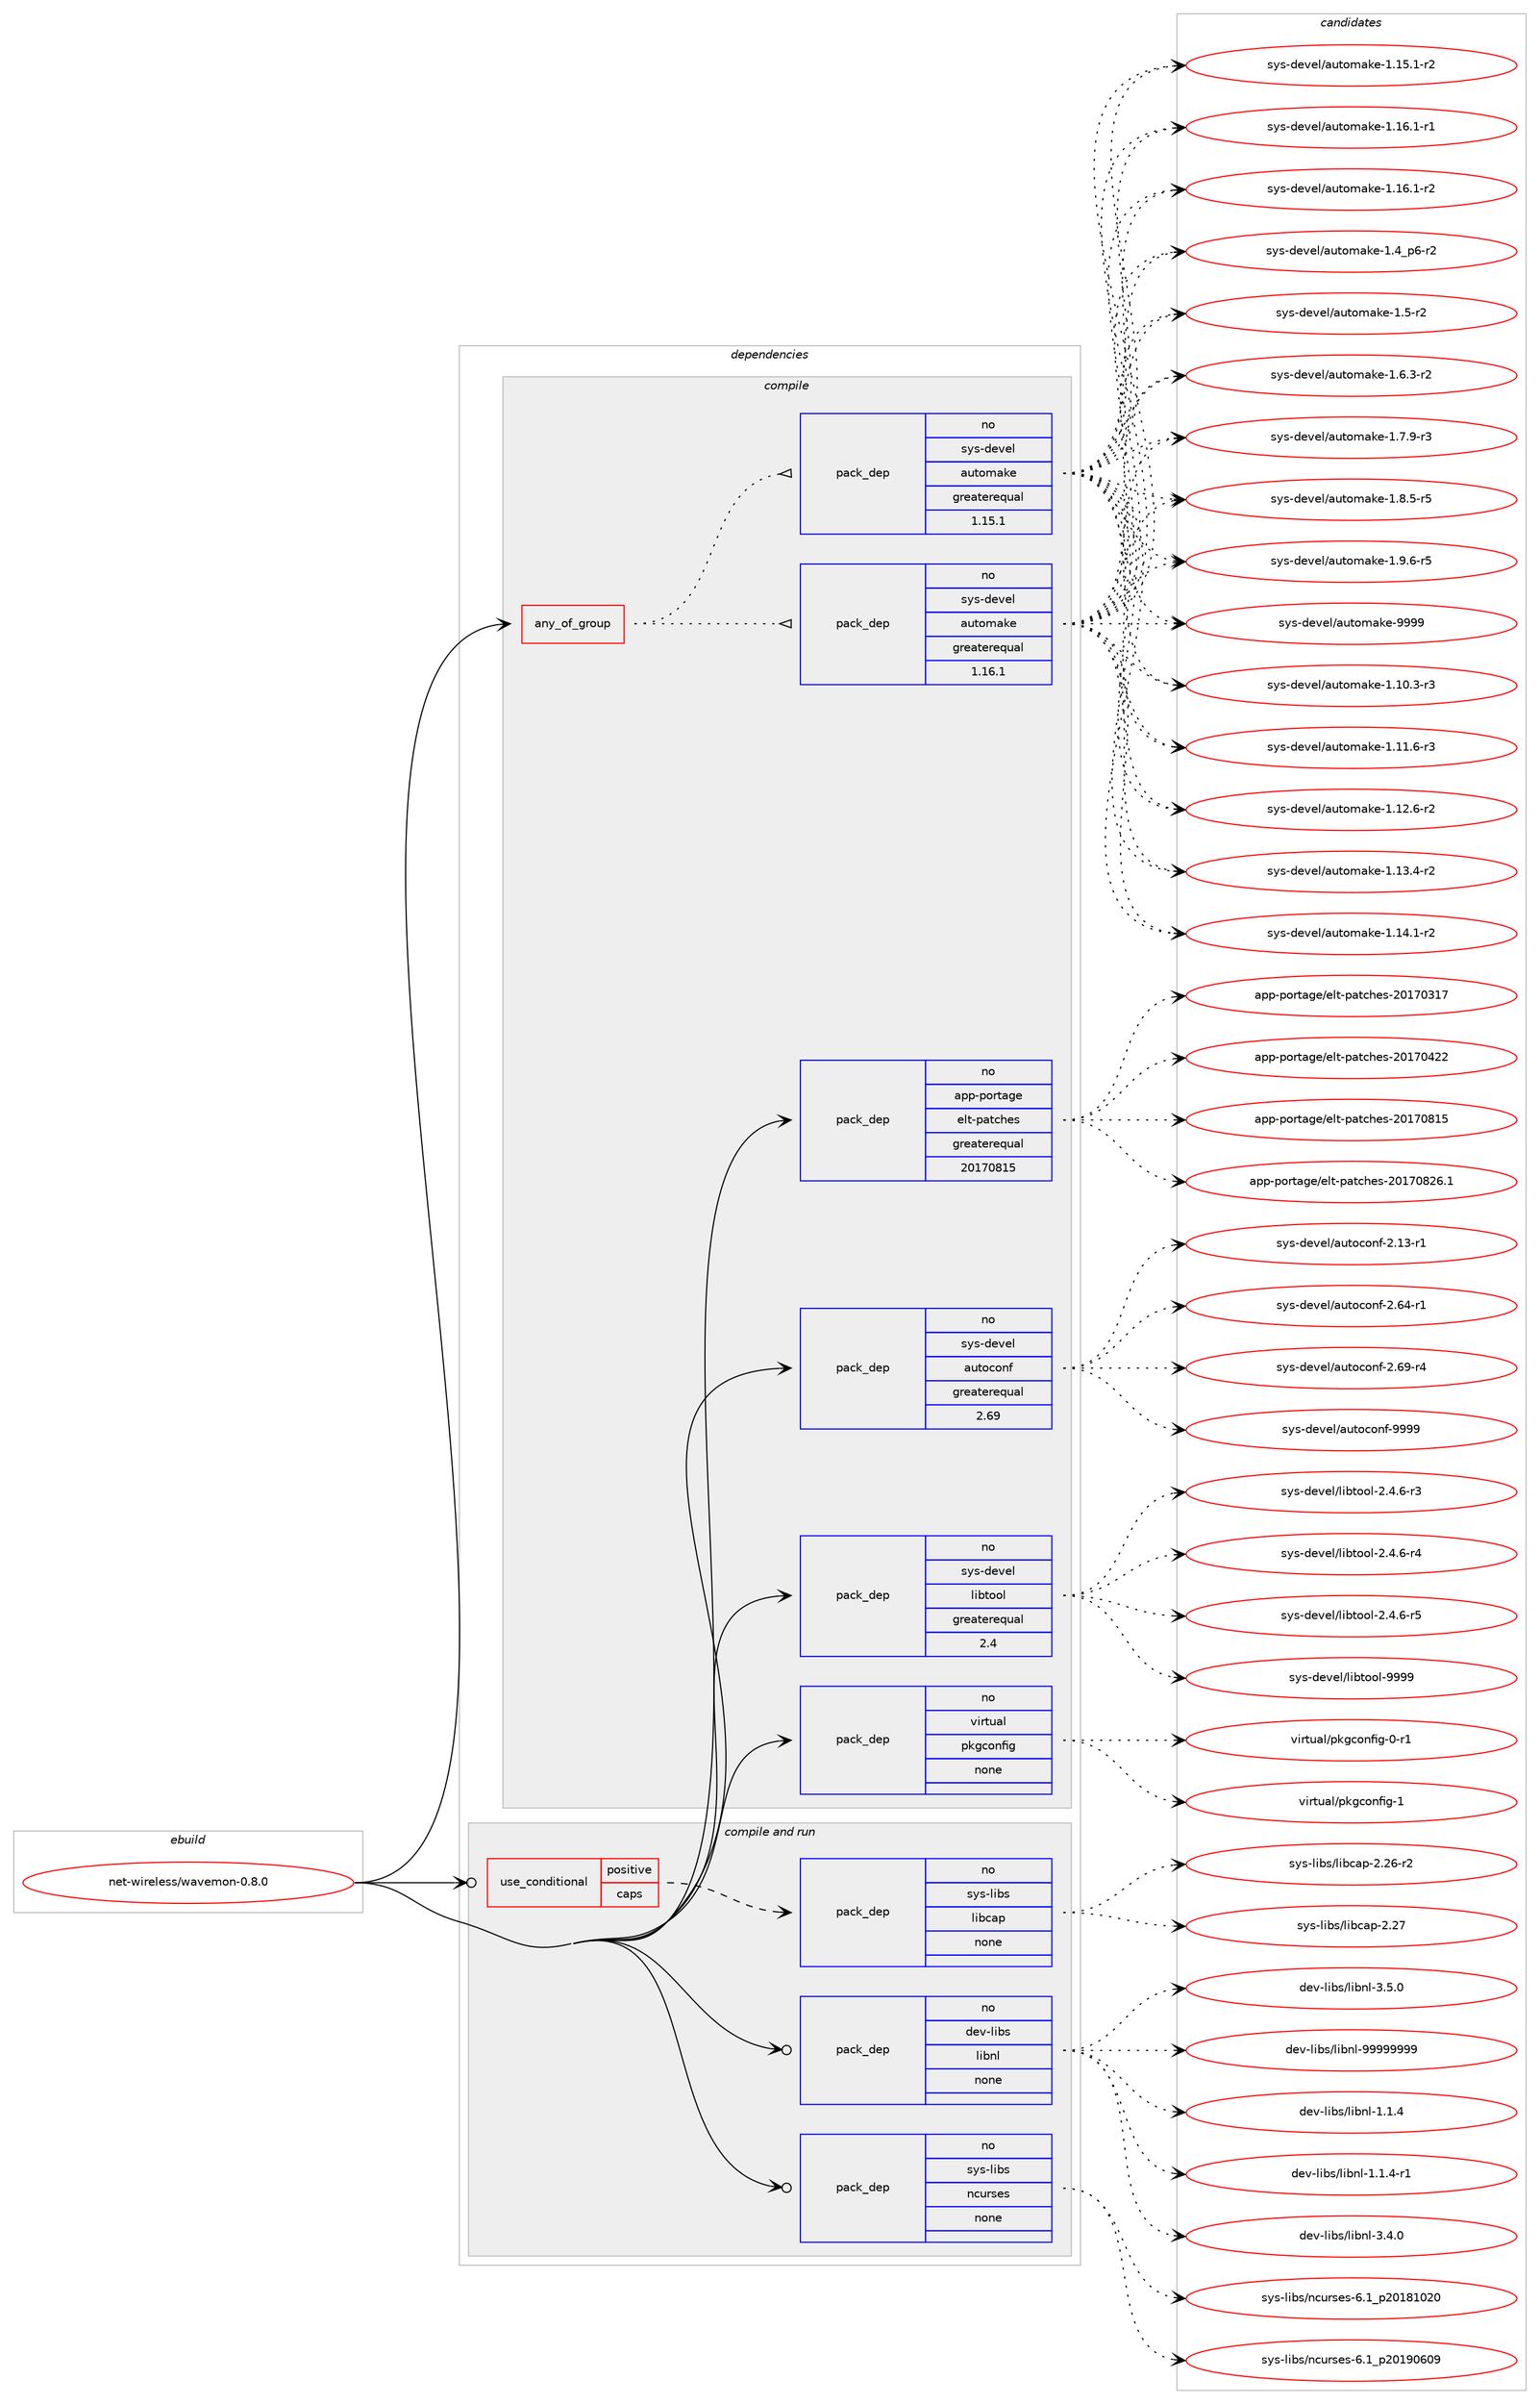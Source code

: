 digraph prolog {

# *************
# Graph options
# *************

newrank=true;
concentrate=true;
compound=true;
graph [rankdir=LR,fontname=Helvetica,fontsize=10,ranksep=1.5];#, ranksep=2.5, nodesep=0.2];
edge  [arrowhead=vee];
node  [fontname=Helvetica,fontsize=10];

# **********
# The ebuild
# **********

subgraph cluster_leftcol {
color=gray;
rank=same;
label=<<i>ebuild</i>>;
id [label="net-wireless/wavemon-0.8.0", color=red, width=4, href="../net-wireless/wavemon-0.8.0.svg"];
}

# ****************
# The dependencies
# ****************

subgraph cluster_midcol {
color=gray;
label=<<i>dependencies</i>>;
subgraph cluster_compile {
fillcolor="#eeeeee";
style=filled;
label=<<i>compile</i>>;
subgraph any14425 {
dependency845540 [label=<<TABLE BORDER="0" CELLBORDER="1" CELLSPACING="0" CELLPADDING="4"><TR><TD CELLPADDING="10">any_of_group</TD></TR></TABLE>>, shape=none, color=red];subgraph pack624402 {
dependency845541 [label=<<TABLE BORDER="0" CELLBORDER="1" CELLSPACING="0" CELLPADDING="4" WIDTH="220"><TR><TD ROWSPAN="6" CELLPADDING="30">pack_dep</TD></TR><TR><TD WIDTH="110">no</TD></TR><TR><TD>sys-devel</TD></TR><TR><TD>automake</TD></TR><TR><TD>greaterequal</TD></TR><TR><TD>1.16.1</TD></TR></TABLE>>, shape=none, color=blue];
}
dependency845540:e -> dependency845541:w [weight=20,style="dotted",arrowhead="oinv"];
subgraph pack624403 {
dependency845542 [label=<<TABLE BORDER="0" CELLBORDER="1" CELLSPACING="0" CELLPADDING="4" WIDTH="220"><TR><TD ROWSPAN="6" CELLPADDING="30">pack_dep</TD></TR><TR><TD WIDTH="110">no</TD></TR><TR><TD>sys-devel</TD></TR><TR><TD>automake</TD></TR><TR><TD>greaterequal</TD></TR><TR><TD>1.15.1</TD></TR></TABLE>>, shape=none, color=blue];
}
dependency845540:e -> dependency845542:w [weight=20,style="dotted",arrowhead="oinv"];
}
id:e -> dependency845540:w [weight=20,style="solid",arrowhead="vee"];
subgraph pack624404 {
dependency845543 [label=<<TABLE BORDER="0" CELLBORDER="1" CELLSPACING="0" CELLPADDING="4" WIDTH="220"><TR><TD ROWSPAN="6" CELLPADDING="30">pack_dep</TD></TR><TR><TD WIDTH="110">no</TD></TR><TR><TD>app-portage</TD></TR><TR><TD>elt-patches</TD></TR><TR><TD>greaterequal</TD></TR><TR><TD>20170815</TD></TR></TABLE>>, shape=none, color=blue];
}
id:e -> dependency845543:w [weight=20,style="solid",arrowhead="vee"];
subgraph pack624405 {
dependency845544 [label=<<TABLE BORDER="0" CELLBORDER="1" CELLSPACING="0" CELLPADDING="4" WIDTH="220"><TR><TD ROWSPAN="6" CELLPADDING="30">pack_dep</TD></TR><TR><TD WIDTH="110">no</TD></TR><TR><TD>sys-devel</TD></TR><TR><TD>autoconf</TD></TR><TR><TD>greaterequal</TD></TR><TR><TD>2.69</TD></TR></TABLE>>, shape=none, color=blue];
}
id:e -> dependency845544:w [weight=20,style="solid",arrowhead="vee"];
subgraph pack624406 {
dependency845545 [label=<<TABLE BORDER="0" CELLBORDER="1" CELLSPACING="0" CELLPADDING="4" WIDTH="220"><TR><TD ROWSPAN="6" CELLPADDING="30">pack_dep</TD></TR><TR><TD WIDTH="110">no</TD></TR><TR><TD>sys-devel</TD></TR><TR><TD>libtool</TD></TR><TR><TD>greaterequal</TD></TR><TR><TD>2.4</TD></TR></TABLE>>, shape=none, color=blue];
}
id:e -> dependency845545:w [weight=20,style="solid",arrowhead="vee"];
subgraph pack624407 {
dependency845546 [label=<<TABLE BORDER="0" CELLBORDER="1" CELLSPACING="0" CELLPADDING="4" WIDTH="220"><TR><TD ROWSPAN="6" CELLPADDING="30">pack_dep</TD></TR><TR><TD WIDTH="110">no</TD></TR><TR><TD>virtual</TD></TR><TR><TD>pkgconfig</TD></TR><TR><TD>none</TD></TR><TR><TD></TD></TR></TABLE>>, shape=none, color=blue];
}
id:e -> dependency845546:w [weight=20,style="solid",arrowhead="vee"];
}
subgraph cluster_compileandrun {
fillcolor="#eeeeee";
style=filled;
label=<<i>compile and run</i>>;
subgraph cond206210 {
dependency845547 [label=<<TABLE BORDER="0" CELLBORDER="1" CELLSPACING="0" CELLPADDING="4"><TR><TD ROWSPAN="3" CELLPADDING="10">use_conditional</TD></TR><TR><TD>positive</TD></TR><TR><TD>caps</TD></TR></TABLE>>, shape=none, color=red];
subgraph pack624408 {
dependency845548 [label=<<TABLE BORDER="0" CELLBORDER="1" CELLSPACING="0" CELLPADDING="4" WIDTH="220"><TR><TD ROWSPAN="6" CELLPADDING="30">pack_dep</TD></TR><TR><TD WIDTH="110">no</TD></TR><TR><TD>sys-libs</TD></TR><TR><TD>libcap</TD></TR><TR><TD>none</TD></TR><TR><TD></TD></TR></TABLE>>, shape=none, color=blue];
}
dependency845547:e -> dependency845548:w [weight=20,style="dashed",arrowhead="vee"];
}
id:e -> dependency845547:w [weight=20,style="solid",arrowhead="odotvee"];
subgraph pack624409 {
dependency845549 [label=<<TABLE BORDER="0" CELLBORDER="1" CELLSPACING="0" CELLPADDING="4" WIDTH="220"><TR><TD ROWSPAN="6" CELLPADDING="30">pack_dep</TD></TR><TR><TD WIDTH="110">no</TD></TR><TR><TD>dev-libs</TD></TR><TR><TD>libnl</TD></TR><TR><TD>none</TD></TR><TR><TD></TD></TR></TABLE>>, shape=none, color=blue];
}
id:e -> dependency845549:w [weight=20,style="solid",arrowhead="odotvee"];
subgraph pack624410 {
dependency845550 [label=<<TABLE BORDER="0" CELLBORDER="1" CELLSPACING="0" CELLPADDING="4" WIDTH="220"><TR><TD ROWSPAN="6" CELLPADDING="30">pack_dep</TD></TR><TR><TD WIDTH="110">no</TD></TR><TR><TD>sys-libs</TD></TR><TR><TD>ncurses</TD></TR><TR><TD>none</TD></TR><TR><TD></TD></TR></TABLE>>, shape=none, color=blue];
}
id:e -> dependency845550:w [weight=20,style="solid",arrowhead="odotvee"];
}
subgraph cluster_run {
fillcolor="#eeeeee";
style=filled;
label=<<i>run</i>>;
}
}

# **************
# The candidates
# **************

subgraph cluster_choices {
rank=same;
color=gray;
label=<<i>candidates</i>>;

subgraph choice624402 {
color=black;
nodesep=1;
choice11512111545100101118101108479711711611110997107101454946494846514511451 [label="sys-devel/automake-1.10.3-r3", color=red, width=4,href="../sys-devel/automake-1.10.3-r3.svg"];
choice11512111545100101118101108479711711611110997107101454946494946544511451 [label="sys-devel/automake-1.11.6-r3", color=red, width=4,href="../sys-devel/automake-1.11.6-r3.svg"];
choice11512111545100101118101108479711711611110997107101454946495046544511450 [label="sys-devel/automake-1.12.6-r2", color=red, width=4,href="../sys-devel/automake-1.12.6-r2.svg"];
choice11512111545100101118101108479711711611110997107101454946495146524511450 [label="sys-devel/automake-1.13.4-r2", color=red, width=4,href="../sys-devel/automake-1.13.4-r2.svg"];
choice11512111545100101118101108479711711611110997107101454946495246494511450 [label="sys-devel/automake-1.14.1-r2", color=red, width=4,href="../sys-devel/automake-1.14.1-r2.svg"];
choice11512111545100101118101108479711711611110997107101454946495346494511450 [label="sys-devel/automake-1.15.1-r2", color=red, width=4,href="../sys-devel/automake-1.15.1-r2.svg"];
choice11512111545100101118101108479711711611110997107101454946495446494511449 [label="sys-devel/automake-1.16.1-r1", color=red, width=4,href="../sys-devel/automake-1.16.1-r1.svg"];
choice11512111545100101118101108479711711611110997107101454946495446494511450 [label="sys-devel/automake-1.16.1-r2", color=red, width=4,href="../sys-devel/automake-1.16.1-r2.svg"];
choice115121115451001011181011084797117116111109971071014549465295112544511450 [label="sys-devel/automake-1.4_p6-r2", color=red, width=4,href="../sys-devel/automake-1.4_p6-r2.svg"];
choice11512111545100101118101108479711711611110997107101454946534511450 [label="sys-devel/automake-1.5-r2", color=red, width=4,href="../sys-devel/automake-1.5-r2.svg"];
choice115121115451001011181011084797117116111109971071014549465446514511450 [label="sys-devel/automake-1.6.3-r2", color=red, width=4,href="../sys-devel/automake-1.6.3-r2.svg"];
choice115121115451001011181011084797117116111109971071014549465546574511451 [label="sys-devel/automake-1.7.9-r3", color=red, width=4,href="../sys-devel/automake-1.7.9-r3.svg"];
choice115121115451001011181011084797117116111109971071014549465646534511453 [label="sys-devel/automake-1.8.5-r5", color=red, width=4,href="../sys-devel/automake-1.8.5-r5.svg"];
choice115121115451001011181011084797117116111109971071014549465746544511453 [label="sys-devel/automake-1.9.6-r5", color=red, width=4,href="../sys-devel/automake-1.9.6-r5.svg"];
choice115121115451001011181011084797117116111109971071014557575757 [label="sys-devel/automake-9999", color=red, width=4,href="../sys-devel/automake-9999.svg"];
dependency845541:e -> choice11512111545100101118101108479711711611110997107101454946494846514511451:w [style=dotted,weight="100"];
dependency845541:e -> choice11512111545100101118101108479711711611110997107101454946494946544511451:w [style=dotted,weight="100"];
dependency845541:e -> choice11512111545100101118101108479711711611110997107101454946495046544511450:w [style=dotted,weight="100"];
dependency845541:e -> choice11512111545100101118101108479711711611110997107101454946495146524511450:w [style=dotted,weight="100"];
dependency845541:e -> choice11512111545100101118101108479711711611110997107101454946495246494511450:w [style=dotted,weight="100"];
dependency845541:e -> choice11512111545100101118101108479711711611110997107101454946495346494511450:w [style=dotted,weight="100"];
dependency845541:e -> choice11512111545100101118101108479711711611110997107101454946495446494511449:w [style=dotted,weight="100"];
dependency845541:e -> choice11512111545100101118101108479711711611110997107101454946495446494511450:w [style=dotted,weight="100"];
dependency845541:e -> choice115121115451001011181011084797117116111109971071014549465295112544511450:w [style=dotted,weight="100"];
dependency845541:e -> choice11512111545100101118101108479711711611110997107101454946534511450:w [style=dotted,weight="100"];
dependency845541:e -> choice115121115451001011181011084797117116111109971071014549465446514511450:w [style=dotted,weight="100"];
dependency845541:e -> choice115121115451001011181011084797117116111109971071014549465546574511451:w [style=dotted,weight="100"];
dependency845541:e -> choice115121115451001011181011084797117116111109971071014549465646534511453:w [style=dotted,weight="100"];
dependency845541:e -> choice115121115451001011181011084797117116111109971071014549465746544511453:w [style=dotted,weight="100"];
dependency845541:e -> choice115121115451001011181011084797117116111109971071014557575757:w [style=dotted,weight="100"];
}
subgraph choice624403 {
color=black;
nodesep=1;
choice11512111545100101118101108479711711611110997107101454946494846514511451 [label="sys-devel/automake-1.10.3-r3", color=red, width=4,href="../sys-devel/automake-1.10.3-r3.svg"];
choice11512111545100101118101108479711711611110997107101454946494946544511451 [label="sys-devel/automake-1.11.6-r3", color=red, width=4,href="../sys-devel/automake-1.11.6-r3.svg"];
choice11512111545100101118101108479711711611110997107101454946495046544511450 [label="sys-devel/automake-1.12.6-r2", color=red, width=4,href="../sys-devel/automake-1.12.6-r2.svg"];
choice11512111545100101118101108479711711611110997107101454946495146524511450 [label="sys-devel/automake-1.13.4-r2", color=red, width=4,href="../sys-devel/automake-1.13.4-r2.svg"];
choice11512111545100101118101108479711711611110997107101454946495246494511450 [label="sys-devel/automake-1.14.1-r2", color=red, width=4,href="../sys-devel/automake-1.14.1-r2.svg"];
choice11512111545100101118101108479711711611110997107101454946495346494511450 [label="sys-devel/automake-1.15.1-r2", color=red, width=4,href="../sys-devel/automake-1.15.1-r2.svg"];
choice11512111545100101118101108479711711611110997107101454946495446494511449 [label="sys-devel/automake-1.16.1-r1", color=red, width=4,href="../sys-devel/automake-1.16.1-r1.svg"];
choice11512111545100101118101108479711711611110997107101454946495446494511450 [label="sys-devel/automake-1.16.1-r2", color=red, width=4,href="../sys-devel/automake-1.16.1-r2.svg"];
choice115121115451001011181011084797117116111109971071014549465295112544511450 [label="sys-devel/automake-1.4_p6-r2", color=red, width=4,href="../sys-devel/automake-1.4_p6-r2.svg"];
choice11512111545100101118101108479711711611110997107101454946534511450 [label="sys-devel/automake-1.5-r2", color=red, width=4,href="../sys-devel/automake-1.5-r2.svg"];
choice115121115451001011181011084797117116111109971071014549465446514511450 [label="sys-devel/automake-1.6.3-r2", color=red, width=4,href="../sys-devel/automake-1.6.3-r2.svg"];
choice115121115451001011181011084797117116111109971071014549465546574511451 [label="sys-devel/automake-1.7.9-r3", color=red, width=4,href="../sys-devel/automake-1.7.9-r3.svg"];
choice115121115451001011181011084797117116111109971071014549465646534511453 [label="sys-devel/automake-1.8.5-r5", color=red, width=4,href="../sys-devel/automake-1.8.5-r5.svg"];
choice115121115451001011181011084797117116111109971071014549465746544511453 [label="sys-devel/automake-1.9.6-r5", color=red, width=4,href="../sys-devel/automake-1.9.6-r5.svg"];
choice115121115451001011181011084797117116111109971071014557575757 [label="sys-devel/automake-9999", color=red, width=4,href="../sys-devel/automake-9999.svg"];
dependency845542:e -> choice11512111545100101118101108479711711611110997107101454946494846514511451:w [style=dotted,weight="100"];
dependency845542:e -> choice11512111545100101118101108479711711611110997107101454946494946544511451:w [style=dotted,weight="100"];
dependency845542:e -> choice11512111545100101118101108479711711611110997107101454946495046544511450:w [style=dotted,weight="100"];
dependency845542:e -> choice11512111545100101118101108479711711611110997107101454946495146524511450:w [style=dotted,weight="100"];
dependency845542:e -> choice11512111545100101118101108479711711611110997107101454946495246494511450:w [style=dotted,weight="100"];
dependency845542:e -> choice11512111545100101118101108479711711611110997107101454946495346494511450:w [style=dotted,weight="100"];
dependency845542:e -> choice11512111545100101118101108479711711611110997107101454946495446494511449:w [style=dotted,weight="100"];
dependency845542:e -> choice11512111545100101118101108479711711611110997107101454946495446494511450:w [style=dotted,weight="100"];
dependency845542:e -> choice115121115451001011181011084797117116111109971071014549465295112544511450:w [style=dotted,weight="100"];
dependency845542:e -> choice11512111545100101118101108479711711611110997107101454946534511450:w [style=dotted,weight="100"];
dependency845542:e -> choice115121115451001011181011084797117116111109971071014549465446514511450:w [style=dotted,weight="100"];
dependency845542:e -> choice115121115451001011181011084797117116111109971071014549465546574511451:w [style=dotted,weight="100"];
dependency845542:e -> choice115121115451001011181011084797117116111109971071014549465646534511453:w [style=dotted,weight="100"];
dependency845542:e -> choice115121115451001011181011084797117116111109971071014549465746544511453:w [style=dotted,weight="100"];
dependency845542:e -> choice115121115451001011181011084797117116111109971071014557575757:w [style=dotted,weight="100"];
}
subgraph choice624404 {
color=black;
nodesep=1;
choice97112112451121111141169710310147101108116451129711699104101115455048495548514955 [label="app-portage/elt-patches-20170317", color=red, width=4,href="../app-portage/elt-patches-20170317.svg"];
choice97112112451121111141169710310147101108116451129711699104101115455048495548525050 [label="app-portage/elt-patches-20170422", color=red, width=4,href="../app-portage/elt-patches-20170422.svg"];
choice97112112451121111141169710310147101108116451129711699104101115455048495548564953 [label="app-portage/elt-patches-20170815", color=red, width=4,href="../app-portage/elt-patches-20170815.svg"];
choice971121124511211111411697103101471011081164511297116991041011154550484955485650544649 [label="app-portage/elt-patches-20170826.1", color=red, width=4,href="../app-portage/elt-patches-20170826.1.svg"];
dependency845543:e -> choice97112112451121111141169710310147101108116451129711699104101115455048495548514955:w [style=dotted,weight="100"];
dependency845543:e -> choice97112112451121111141169710310147101108116451129711699104101115455048495548525050:w [style=dotted,weight="100"];
dependency845543:e -> choice97112112451121111141169710310147101108116451129711699104101115455048495548564953:w [style=dotted,weight="100"];
dependency845543:e -> choice971121124511211111411697103101471011081164511297116991041011154550484955485650544649:w [style=dotted,weight="100"];
}
subgraph choice624405 {
color=black;
nodesep=1;
choice1151211154510010111810110847971171161119911111010245504649514511449 [label="sys-devel/autoconf-2.13-r1", color=red, width=4,href="../sys-devel/autoconf-2.13-r1.svg"];
choice1151211154510010111810110847971171161119911111010245504654524511449 [label="sys-devel/autoconf-2.64-r1", color=red, width=4,href="../sys-devel/autoconf-2.64-r1.svg"];
choice1151211154510010111810110847971171161119911111010245504654574511452 [label="sys-devel/autoconf-2.69-r4", color=red, width=4,href="../sys-devel/autoconf-2.69-r4.svg"];
choice115121115451001011181011084797117116111991111101024557575757 [label="sys-devel/autoconf-9999", color=red, width=4,href="../sys-devel/autoconf-9999.svg"];
dependency845544:e -> choice1151211154510010111810110847971171161119911111010245504649514511449:w [style=dotted,weight="100"];
dependency845544:e -> choice1151211154510010111810110847971171161119911111010245504654524511449:w [style=dotted,weight="100"];
dependency845544:e -> choice1151211154510010111810110847971171161119911111010245504654574511452:w [style=dotted,weight="100"];
dependency845544:e -> choice115121115451001011181011084797117116111991111101024557575757:w [style=dotted,weight="100"];
}
subgraph choice624406 {
color=black;
nodesep=1;
choice1151211154510010111810110847108105981161111111084550465246544511451 [label="sys-devel/libtool-2.4.6-r3", color=red, width=4,href="../sys-devel/libtool-2.4.6-r3.svg"];
choice1151211154510010111810110847108105981161111111084550465246544511452 [label="sys-devel/libtool-2.4.6-r4", color=red, width=4,href="../sys-devel/libtool-2.4.6-r4.svg"];
choice1151211154510010111810110847108105981161111111084550465246544511453 [label="sys-devel/libtool-2.4.6-r5", color=red, width=4,href="../sys-devel/libtool-2.4.6-r5.svg"];
choice1151211154510010111810110847108105981161111111084557575757 [label="sys-devel/libtool-9999", color=red, width=4,href="../sys-devel/libtool-9999.svg"];
dependency845545:e -> choice1151211154510010111810110847108105981161111111084550465246544511451:w [style=dotted,weight="100"];
dependency845545:e -> choice1151211154510010111810110847108105981161111111084550465246544511452:w [style=dotted,weight="100"];
dependency845545:e -> choice1151211154510010111810110847108105981161111111084550465246544511453:w [style=dotted,weight="100"];
dependency845545:e -> choice1151211154510010111810110847108105981161111111084557575757:w [style=dotted,weight="100"];
}
subgraph choice624407 {
color=black;
nodesep=1;
choice11810511411611797108471121071039911111010210510345484511449 [label="virtual/pkgconfig-0-r1", color=red, width=4,href="../virtual/pkgconfig-0-r1.svg"];
choice1181051141161179710847112107103991111101021051034549 [label="virtual/pkgconfig-1", color=red, width=4,href="../virtual/pkgconfig-1.svg"];
dependency845546:e -> choice11810511411611797108471121071039911111010210510345484511449:w [style=dotted,weight="100"];
dependency845546:e -> choice1181051141161179710847112107103991111101021051034549:w [style=dotted,weight="100"];
}
subgraph choice624408 {
color=black;
nodesep=1;
choice11512111545108105981154710810598999711245504650544511450 [label="sys-libs/libcap-2.26-r2", color=red, width=4,href="../sys-libs/libcap-2.26-r2.svg"];
choice1151211154510810598115471081059899971124550465055 [label="sys-libs/libcap-2.27", color=red, width=4,href="../sys-libs/libcap-2.27.svg"];
dependency845548:e -> choice11512111545108105981154710810598999711245504650544511450:w [style=dotted,weight="100"];
dependency845548:e -> choice1151211154510810598115471081059899971124550465055:w [style=dotted,weight="100"];
}
subgraph choice624409 {
color=black;
nodesep=1;
choice10010111845108105981154710810598110108454946494652 [label="dev-libs/libnl-1.1.4", color=red, width=4,href="../dev-libs/libnl-1.1.4.svg"];
choice100101118451081059811547108105981101084549464946524511449 [label="dev-libs/libnl-1.1.4-r1", color=red, width=4,href="../dev-libs/libnl-1.1.4-r1.svg"];
choice10010111845108105981154710810598110108455146524648 [label="dev-libs/libnl-3.4.0", color=red, width=4,href="../dev-libs/libnl-3.4.0.svg"];
choice10010111845108105981154710810598110108455146534648 [label="dev-libs/libnl-3.5.0", color=red, width=4,href="../dev-libs/libnl-3.5.0.svg"];
choice10010111845108105981154710810598110108455757575757575757 [label="dev-libs/libnl-99999999", color=red, width=4,href="../dev-libs/libnl-99999999.svg"];
dependency845549:e -> choice10010111845108105981154710810598110108454946494652:w [style=dotted,weight="100"];
dependency845549:e -> choice100101118451081059811547108105981101084549464946524511449:w [style=dotted,weight="100"];
dependency845549:e -> choice10010111845108105981154710810598110108455146524648:w [style=dotted,weight="100"];
dependency845549:e -> choice10010111845108105981154710810598110108455146534648:w [style=dotted,weight="100"];
dependency845549:e -> choice10010111845108105981154710810598110108455757575757575757:w [style=dotted,weight="100"];
}
subgraph choice624410 {
color=black;
nodesep=1;
choice1151211154510810598115471109911711411510111545544649951125048495649485048 [label="sys-libs/ncurses-6.1_p20181020", color=red, width=4,href="../sys-libs/ncurses-6.1_p20181020.svg"];
choice1151211154510810598115471109911711411510111545544649951125048495748544857 [label="sys-libs/ncurses-6.1_p20190609", color=red, width=4,href="../sys-libs/ncurses-6.1_p20190609.svg"];
dependency845550:e -> choice1151211154510810598115471109911711411510111545544649951125048495649485048:w [style=dotted,weight="100"];
dependency845550:e -> choice1151211154510810598115471109911711411510111545544649951125048495748544857:w [style=dotted,weight="100"];
}
}

}
